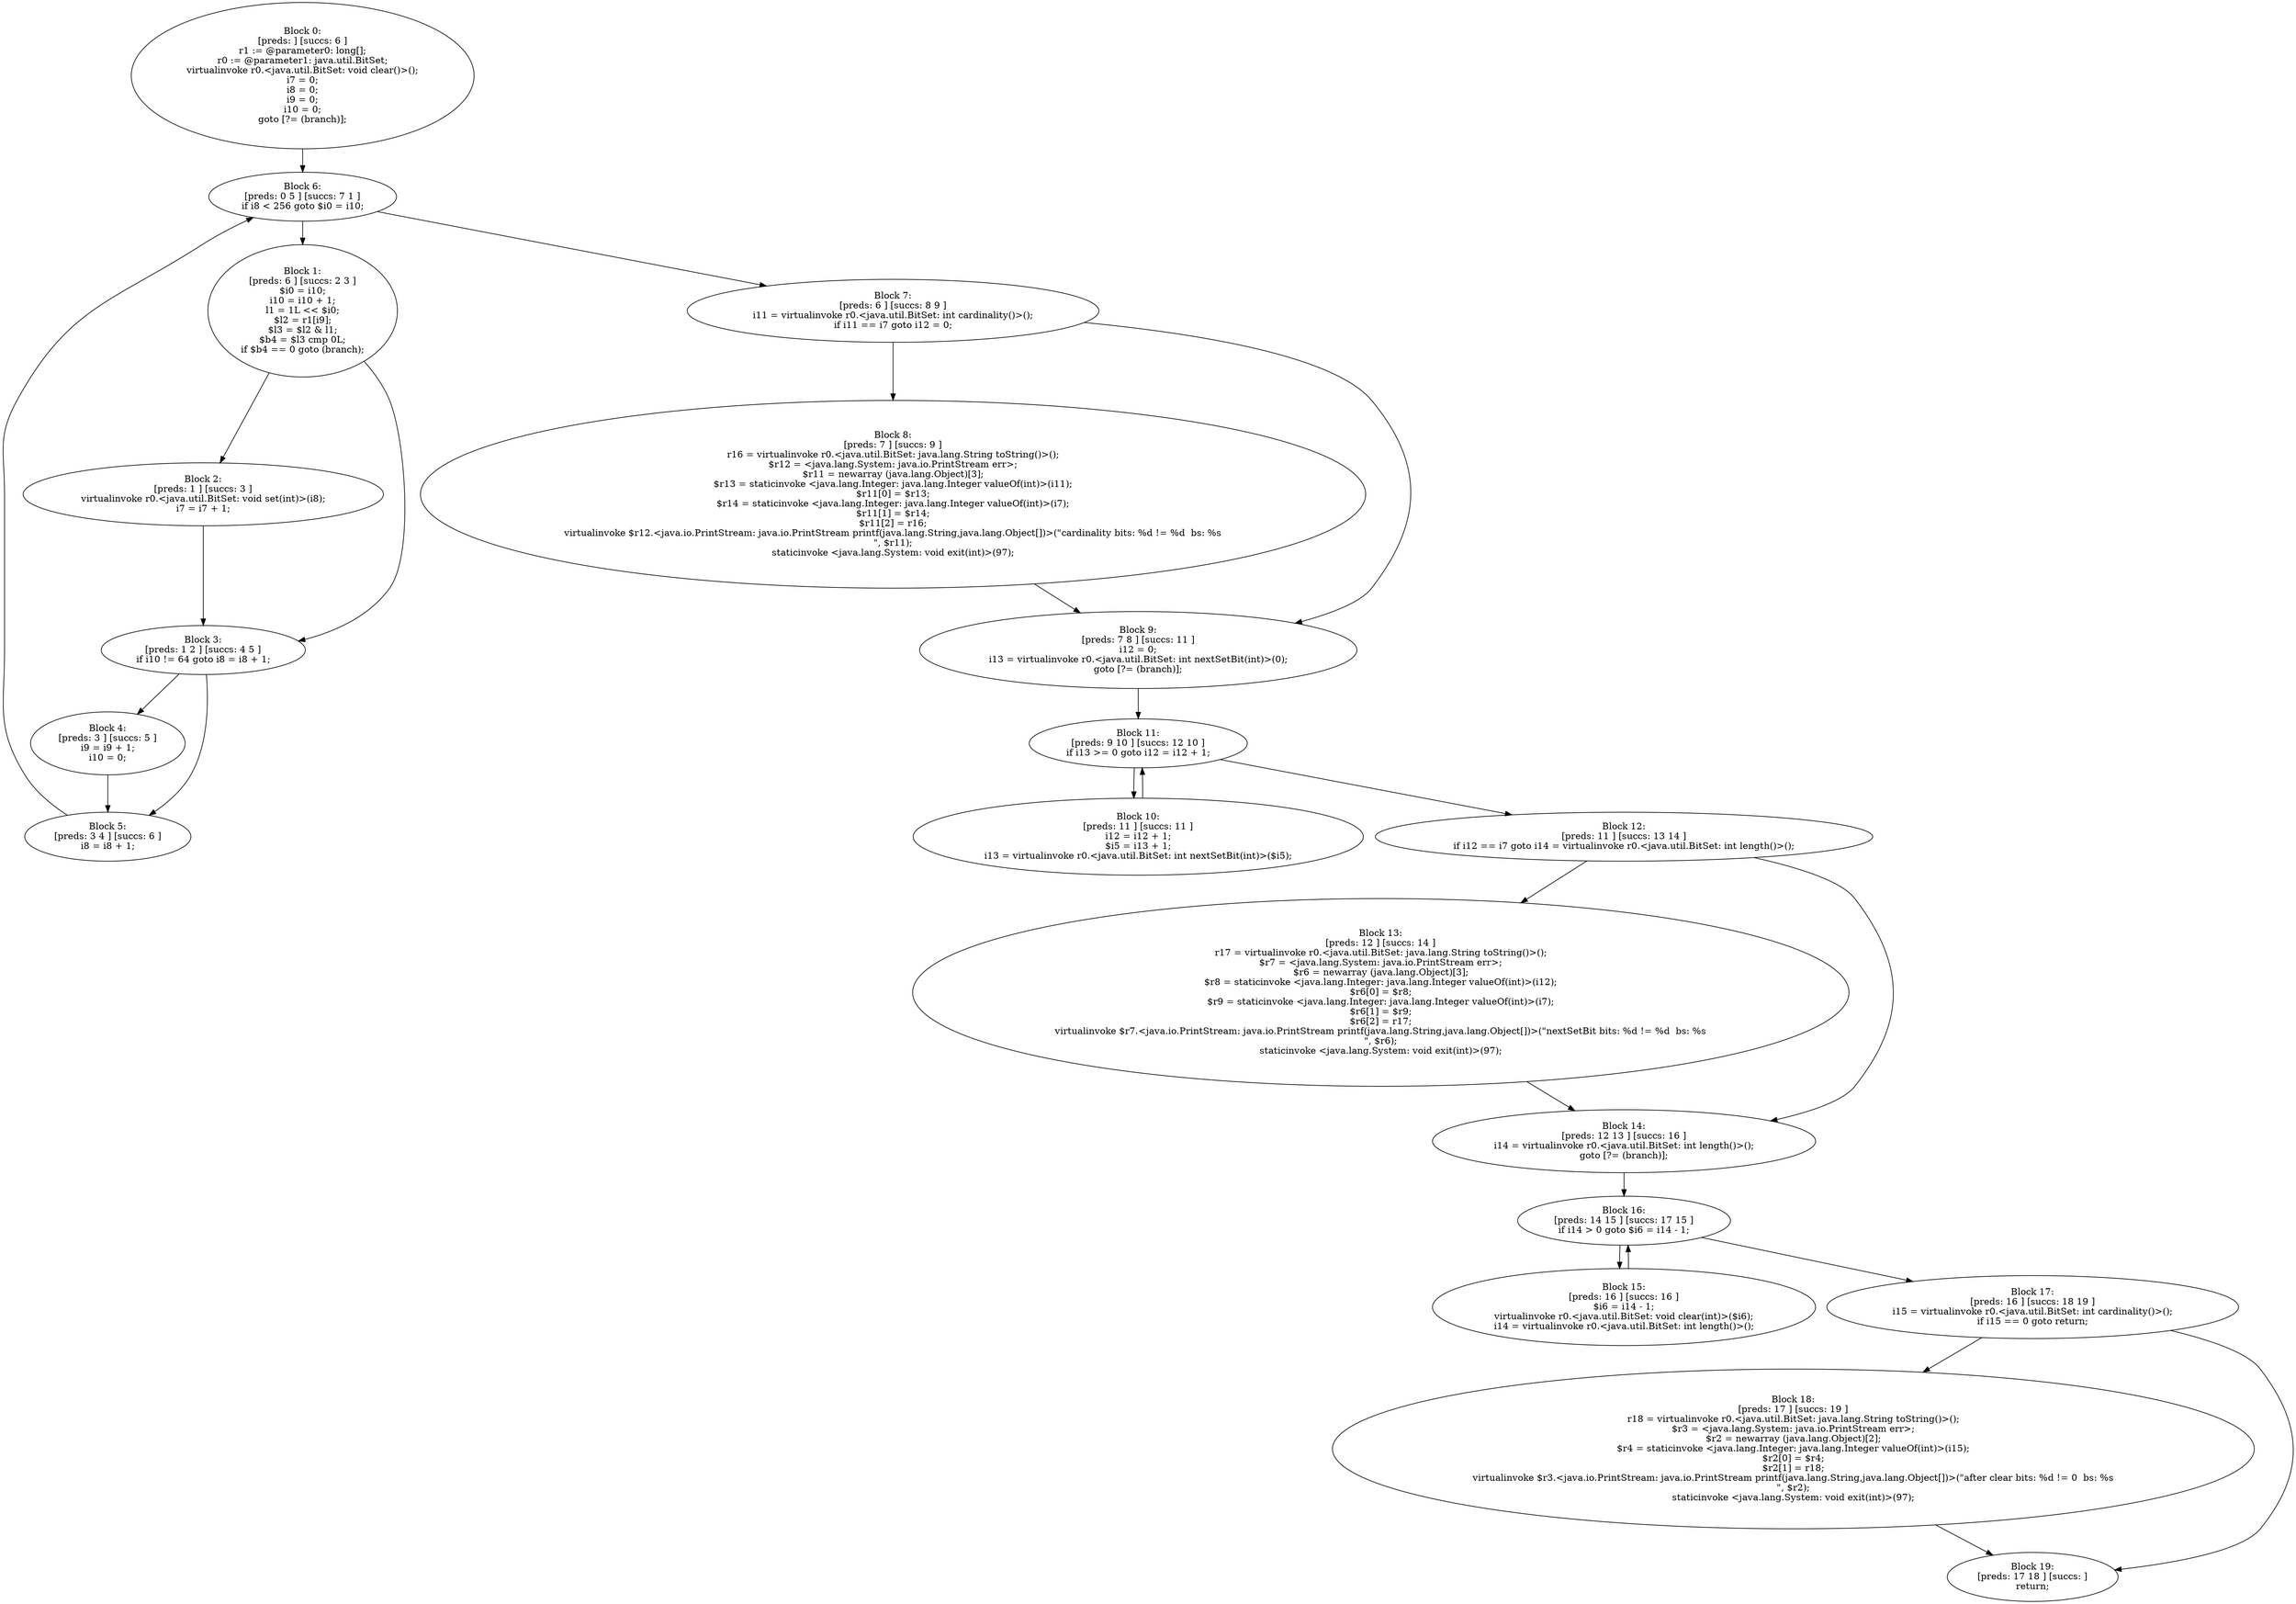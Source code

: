 digraph "unitGraph" {
    "Block 0:
[preds: ] [succs: 6 ]
r1 := @parameter0: long[];
r0 := @parameter1: java.util.BitSet;
virtualinvoke r0.<java.util.BitSet: void clear()>();
i7 = 0;
i8 = 0;
i9 = 0;
i10 = 0;
goto [?= (branch)];
"
    "Block 1:
[preds: 6 ] [succs: 2 3 ]
$i0 = i10;
i10 = i10 + 1;
l1 = 1L << $i0;
$l2 = r1[i9];
$l3 = $l2 & l1;
$b4 = $l3 cmp 0L;
if $b4 == 0 goto (branch);
"
    "Block 2:
[preds: 1 ] [succs: 3 ]
virtualinvoke r0.<java.util.BitSet: void set(int)>(i8);
i7 = i7 + 1;
"
    "Block 3:
[preds: 1 2 ] [succs: 4 5 ]
if i10 != 64 goto i8 = i8 + 1;
"
    "Block 4:
[preds: 3 ] [succs: 5 ]
i9 = i9 + 1;
i10 = 0;
"
    "Block 5:
[preds: 3 4 ] [succs: 6 ]
i8 = i8 + 1;
"
    "Block 6:
[preds: 0 5 ] [succs: 7 1 ]
if i8 < 256 goto $i0 = i10;
"
    "Block 7:
[preds: 6 ] [succs: 8 9 ]
i11 = virtualinvoke r0.<java.util.BitSet: int cardinality()>();
if i11 == i7 goto i12 = 0;
"
    "Block 8:
[preds: 7 ] [succs: 9 ]
r16 = virtualinvoke r0.<java.util.BitSet: java.lang.String toString()>();
$r12 = <java.lang.System: java.io.PrintStream err>;
$r11 = newarray (java.lang.Object)[3];
$r13 = staticinvoke <java.lang.Integer: java.lang.Integer valueOf(int)>(i11);
$r11[0] = $r13;
$r14 = staticinvoke <java.lang.Integer: java.lang.Integer valueOf(int)>(i7);
$r11[1] = $r14;
$r11[2] = r16;
virtualinvoke $r12.<java.io.PrintStream: java.io.PrintStream printf(java.lang.String,java.lang.Object[])>(\"cardinality bits: %d != %d  bs: %s\n\", $r11);
staticinvoke <java.lang.System: void exit(int)>(97);
"
    "Block 9:
[preds: 7 8 ] [succs: 11 ]
i12 = 0;
i13 = virtualinvoke r0.<java.util.BitSet: int nextSetBit(int)>(0);
goto [?= (branch)];
"
    "Block 10:
[preds: 11 ] [succs: 11 ]
i12 = i12 + 1;
$i5 = i13 + 1;
i13 = virtualinvoke r0.<java.util.BitSet: int nextSetBit(int)>($i5);
"
    "Block 11:
[preds: 9 10 ] [succs: 12 10 ]
if i13 >= 0 goto i12 = i12 + 1;
"
    "Block 12:
[preds: 11 ] [succs: 13 14 ]
if i12 == i7 goto i14 = virtualinvoke r0.<java.util.BitSet: int length()>();
"
    "Block 13:
[preds: 12 ] [succs: 14 ]
r17 = virtualinvoke r0.<java.util.BitSet: java.lang.String toString()>();
$r7 = <java.lang.System: java.io.PrintStream err>;
$r6 = newarray (java.lang.Object)[3];
$r8 = staticinvoke <java.lang.Integer: java.lang.Integer valueOf(int)>(i12);
$r6[0] = $r8;
$r9 = staticinvoke <java.lang.Integer: java.lang.Integer valueOf(int)>(i7);
$r6[1] = $r9;
$r6[2] = r17;
virtualinvoke $r7.<java.io.PrintStream: java.io.PrintStream printf(java.lang.String,java.lang.Object[])>(\"nextSetBit bits: %d != %d  bs: %s\n\", $r6);
staticinvoke <java.lang.System: void exit(int)>(97);
"
    "Block 14:
[preds: 12 13 ] [succs: 16 ]
i14 = virtualinvoke r0.<java.util.BitSet: int length()>();
goto [?= (branch)];
"
    "Block 15:
[preds: 16 ] [succs: 16 ]
$i6 = i14 - 1;
virtualinvoke r0.<java.util.BitSet: void clear(int)>($i6);
i14 = virtualinvoke r0.<java.util.BitSet: int length()>();
"
    "Block 16:
[preds: 14 15 ] [succs: 17 15 ]
if i14 > 0 goto $i6 = i14 - 1;
"
    "Block 17:
[preds: 16 ] [succs: 18 19 ]
i15 = virtualinvoke r0.<java.util.BitSet: int cardinality()>();
if i15 == 0 goto return;
"
    "Block 18:
[preds: 17 ] [succs: 19 ]
r18 = virtualinvoke r0.<java.util.BitSet: java.lang.String toString()>();
$r3 = <java.lang.System: java.io.PrintStream err>;
$r2 = newarray (java.lang.Object)[2];
$r4 = staticinvoke <java.lang.Integer: java.lang.Integer valueOf(int)>(i15);
$r2[0] = $r4;
$r2[1] = r18;
virtualinvoke $r3.<java.io.PrintStream: java.io.PrintStream printf(java.lang.String,java.lang.Object[])>(\"after clear bits: %d != 0  bs: %s\n\", $r2);
staticinvoke <java.lang.System: void exit(int)>(97);
"
    "Block 19:
[preds: 17 18 ] [succs: ]
return;
"
    "Block 0:
[preds: ] [succs: 6 ]
r1 := @parameter0: long[];
r0 := @parameter1: java.util.BitSet;
virtualinvoke r0.<java.util.BitSet: void clear()>();
i7 = 0;
i8 = 0;
i9 = 0;
i10 = 0;
goto [?= (branch)];
"->"Block 6:
[preds: 0 5 ] [succs: 7 1 ]
if i8 < 256 goto $i0 = i10;
";
    "Block 1:
[preds: 6 ] [succs: 2 3 ]
$i0 = i10;
i10 = i10 + 1;
l1 = 1L << $i0;
$l2 = r1[i9];
$l3 = $l2 & l1;
$b4 = $l3 cmp 0L;
if $b4 == 0 goto (branch);
"->"Block 2:
[preds: 1 ] [succs: 3 ]
virtualinvoke r0.<java.util.BitSet: void set(int)>(i8);
i7 = i7 + 1;
";
    "Block 1:
[preds: 6 ] [succs: 2 3 ]
$i0 = i10;
i10 = i10 + 1;
l1 = 1L << $i0;
$l2 = r1[i9];
$l3 = $l2 & l1;
$b4 = $l3 cmp 0L;
if $b4 == 0 goto (branch);
"->"Block 3:
[preds: 1 2 ] [succs: 4 5 ]
if i10 != 64 goto i8 = i8 + 1;
";
    "Block 2:
[preds: 1 ] [succs: 3 ]
virtualinvoke r0.<java.util.BitSet: void set(int)>(i8);
i7 = i7 + 1;
"->"Block 3:
[preds: 1 2 ] [succs: 4 5 ]
if i10 != 64 goto i8 = i8 + 1;
";
    "Block 3:
[preds: 1 2 ] [succs: 4 5 ]
if i10 != 64 goto i8 = i8 + 1;
"->"Block 4:
[preds: 3 ] [succs: 5 ]
i9 = i9 + 1;
i10 = 0;
";
    "Block 3:
[preds: 1 2 ] [succs: 4 5 ]
if i10 != 64 goto i8 = i8 + 1;
"->"Block 5:
[preds: 3 4 ] [succs: 6 ]
i8 = i8 + 1;
";
    "Block 4:
[preds: 3 ] [succs: 5 ]
i9 = i9 + 1;
i10 = 0;
"->"Block 5:
[preds: 3 4 ] [succs: 6 ]
i8 = i8 + 1;
";
    "Block 5:
[preds: 3 4 ] [succs: 6 ]
i8 = i8 + 1;
"->"Block 6:
[preds: 0 5 ] [succs: 7 1 ]
if i8 < 256 goto $i0 = i10;
";
    "Block 6:
[preds: 0 5 ] [succs: 7 1 ]
if i8 < 256 goto $i0 = i10;
"->"Block 7:
[preds: 6 ] [succs: 8 9 ]
i11 = virtualinvoke r0.<java.util.BitSet: int cardinality()>();
if i11 == i7 goto i12 = 0;
";
    "Block 6:
[preds: 0 5 ] [succs: 7 1 ]
if i8 < 256 goto $i0 = i10;
"->"Block 1:
[preds: 6 ] [succs: 2 3 ]
$i0 = i10;
i10 = i10 + 1;
l1 = 1L << $i0;
$l2 = r1[i9];
$l3 = $l2 & l1;
$b4 = $l3 cmp 0L;
if $b4 == 0 goto (branch);
";
    "Block 7:
[preds: 6 ] [succs: 8 9 ]
i11 = virtualinvoke r0.<java.util.BitSet: int cardinality()>();
if i11 == i7 goto i12 = 0;
"->"Block 8:
[preds: 7 ] [succs: 9 ]
r16 = virtualinvoke r0.<java.util.BitSet: java.lang.String toString()>();
$r12 = <java.lang.System: java.io.PrintStream err>;
$r11 = newarray (java.lang.Object)[3];
$r13 = staticinvoke <java.lang.Integer: java.lang.Integer valueOf(int)>(i11);
$r11[0] = $r13;
$r14 = staticinvoke <java.lang.Integer: java.lang.Integer valueOf(int)>(i7);
$r11[1] = $r14;
$r11[2] = r16;
virtualinvoke $r12.<java.io.PrintStream: java.io.PrintStream printf(java.lang.String,java.lang.Object[])>(\"cardinality bits: %d != %d  bs: %s\n\", $r11);
staticinvoke <java.lang.System: void exit(int)>(97);
";
    "Block 7:
[preds: 6 ] [succs: 8 9 ]
i11 = virtualinvoke r0.<java.util.BitSet: int cardinality()>();
if i11 == i7 goto i12 = 0;
"->"Block 9:
[preds: 7 8 ] [succs: 11 ]
i12 = 0;
i13 = virtualinvoke r0.<java.util.BitSet: int nextSetBit(int)>(0);
goto [?= (branch)];
";
    "Block 8:
[preds: 7 ] [succs: 9 ]
r16 = virtualinvoke r0.<java.util.BitSet: java.lang.String toString()>();
$r12 = <java.lang.System: java.io.PrintStream err>;
$r11 = newarray (java.lang.Object)[3];
$r13 = staticinvoke <java.lang.Integer: java.lang.Integer valueOf(int)>(i11);
$r11[0] = $r13;
$r14 = staticinvoke <java.lang.Integer: java.lang.Integer valueOf(int)>(i7);
$r11[1] = $r14;
$r11[2] = r16;
virtualinvoke $r12.<java.io.PrintStream: java.io.PrintStream printf(java.lang.String,java.lang.Object[])>(\"cardinality bits: %d != %d  bs: %s\n\", $r11);
staticinvoke <java.lang.System: void exit(int)>(97);
"->"Block 9:
[preds: 7 8 ] [succs: 11 ]
i12 = 0;
i13 = virtualinvoke r0.<java.util.BitSet: int nextSetBit(int)>(0);
goto [?= (branch)];
";
    "Block 9:
[preds: 7 8 ] [succs: 11 ]
i12 = 0;
i13 = virtualinvoke r0.<java.util.BitSet: int nextSetBit(int)>(0);
goto [?= (branch)];
"->"Block 11:
[preds: 9 10 ] [succs: 12 10 ]
if i13 >= 0 goto i12 = i12 + 1;
";
    "Block 10:
[preds: 11 ] [succs: 11 ]
i12 = i12 + 1;
$i5 = i13 + 1;
i13 = virtualinvoke r0.<java.util.BitSet: int nextSetBit(int)>($i5);
"->"Block 11:
[preds: 9 10 ] [succs: 12 10 ]
if i13 >= 0 goto i12 = i12 + 1;
";
    "Block 11:
[preds: 9 10 ] [succs: 12 10 ]
if i13 >= 0 goto i12 = i12 + 1;
"->"Block 12:
[preds: 11 ] [succs: 13 14 ]
if i12 == i7 goto i14 = virtualinvoke r0.<java.util.BitSet: int length()>();
";
    "Block 11:
[preds: 9 10 ] [succs: 12 10 ]
if i13 >= 0 goto i12 = i12 + 1;
"->"Block 10:
[preds: 11 ] [succs: 11 ]
i12 = i12 + 1;
$i5 = i13 + 1;
i13 = virtualinvoke r0.<java.util.BitSet: int nextSetBit(int)>($i5);
";
    "Block 12:
[preds: 11 ] [succs: 13 14 ]
if i12 == i7 goto i14 = virtualinvoke r0.<java.util.BitSet: int length()>();
"->"Block 13:
[preds: 12 ] [succs: 14 ]
r17 = virtualinvoke r0.<java.util.BitSet: java.lang.String toString()>();
$r7 = <java.lang.System: java.io.PrintStream err>;
$r6 = newarray (java.lang.Object)[3];
$r8 = staticinvoke <java.lang.Integer: java.lang.Integer valueOf(int)>(i12);
$r6[0] = $r8;
$r9 = staticinvoke <java.lang.Integer: java.lang.Integer valueOf(int)>(i7);
$r6[1] = $r9;
$r6[2] = r17;
virtualinvoke $r7.<java.io.PrintStream: java.io.PrintStream printf(java.lang.String,java.lang.Object[])>(\"nextSetBit bits: %d != %d  bs: %s\n\", $r6);
staticinvoke <java.lang.System: void exit(int)>(97);
";
    "Block 12:
[preds: 11 ] [succs: 13 14 ]
if i12 == i7 goto i14 = virtualinvoke r0.<java.util.BitSet: int length()>();
"->"Block 14:
[preds: 12 13 ] [succs: 16 ]
i14 = virtualinvoke r0.<java.util.BitSet: int length()>();
goto [?= (branch)];
";
    "Block 13:
[preds: 12 ] [succs: 14 ]
r17 = virtualinvoke r0.<java.util.BitSet: java.lang.String toString()>();
$r7 = <java.lang.System: java.io.PrintStream err>;
$r6 = newarray (java.lang.Object)[3];
$r8 = staticinvoke <java.lang.Integer: java.lang.Integer valueOf(int)>(i12);
$r6[0] = $r8;
$r9 = staticinvoke <java.lang.Integer: java.lang.Integer valueOf(int)>(i7);
$r6[1] = $r9;
$r6[2] = r17;
virtualinvoke $r7.<java.io.PrintStream: java.io.PrintStream printf(java.lang.String,java.lang.Object[])>(\"nextSetBit bits: %d != %d  bs: %s\n\", $r6);
staticinvoke <java.lang.System: void exit(int)>(97);
"->"Block 14:
[preds: 12 13 ] [succs: 16 ]
i14 = virtualinvoke r0.<java.util.BitSet: int length()>();
goto [?= (branch)];
";
    "Block 14:
[preds: 12 13 ] [succs: 16 ]
i14 = virtualinvoke r0.<java.util.BitSet: int length()>();
goto [?= (branch)];
"->"Block 16:
[preds: 14 15 ] [succs: 17 15 ]
if i14 > 0 goto $i6 = i14 - 1;
";
    "Block 15:
[preds: 16 ] [succs: 16 ]
$i6 = i14 - 1;
virtualinvoke r0.<java.util.BitSet: void clear(int)>($i6);
i14 = virtualinvoke r0.<java.util.BitSet: int length()>();
"->"Block 16:
[preds: 14 15 ] [succs: 17 15 ]
if i14 > 0 goto $i6 = i14 - 1;
";
    "Block 16:
[preds: 14 15 ] [succs: 17 15 ]
if i14 > 0 goto $i6 = i14 - 1;
"->"Block 17:
[preds: 16 ] [succs: 18 19 ]
i15 = virtualinvoke r0.<java.util.BitSet: int cardinality()>();
if i15 == 0 goto return;
";
    "Block 16:
[preds: 14 15 ] [succs: 17 15 ]
if i14 > 0 goto $i6 = i14 - 1;
"->"Block 15:
[preds: 16 ] [succs: 16 ]
$i6 = i14 - 1;
virtualinvoke r0.<java.util.BitSet: void clear(int)>($i6);
i14 = virtualinvoke r0.<java.util.BitSet: int length()>();
";
    "Block 17:
[preds: 16 ] [succs: 18 19 ]
i15 = virtualinvoke r0.<java.util.BitSet: int cardinality()>();
if i15 == 0 goto return;
"->"Block 18:
[preds: 17 ] [succs: 19 ]
r18 = virtualinvoke r0.<java.util.BitSet: java.lang.String toString()>();
$r3 = <java.lang.System: java.io.PrintStream err>;
$r2 = newarray (java.lang.Object)[2];
$r4 = staticinvoke <java.lang.Integer: java.lang.Integer valueOf(int)>(i15);
$r2[0] = $r4;
$r2[1] = r18;
virtualinvoke $r3.<java.io.PrintStream: java.io.PrintStream printf(java.lang.String,java.lang.Object[])>(\"after clear bits: %d != 0  bs: %s\n\", $r2);
staticinvoke <java.lang.System: void exit(int)>(97);
";
    "Block 17:
[preds: 16 ] [succs: 18 19 ]
i15 = virtualinvoke r0.<java.util.BitSet: int cardinality()>();
if i15 == 0 goto return;
"->"Block 19:
[preds: 17 18 ] [succs: ]
return;
";
    "Block 18:
[preds: 17 ] [succs: 19 ]
r18 = virtualinvoke r0.<java.util.BitSet: java.lang.String toString()>();
$r3 = <java.lang.System: java.io.PrintStream err>;
$r2 = newarray (java.lang.Object)[2];
$r4 = staticinvoke <java.lang.Integer: java.lang.Integer valueOf(int)>(i15);
$r2[0] = $r4;
$r2[1] = r18;
virtualinvoke $r3.<java.io.PrintStream: java.io.PrintStream printf(java.lang.String,java.lang.Object[])>(\"after clear bits: %d != 0  bs: %s\n\", $r2);
staticinvoke <java.lang.System: void exit(int)>(97);
"->"Block 19:
[preds: 17 18 ] [succs: ]
return;
";
}
